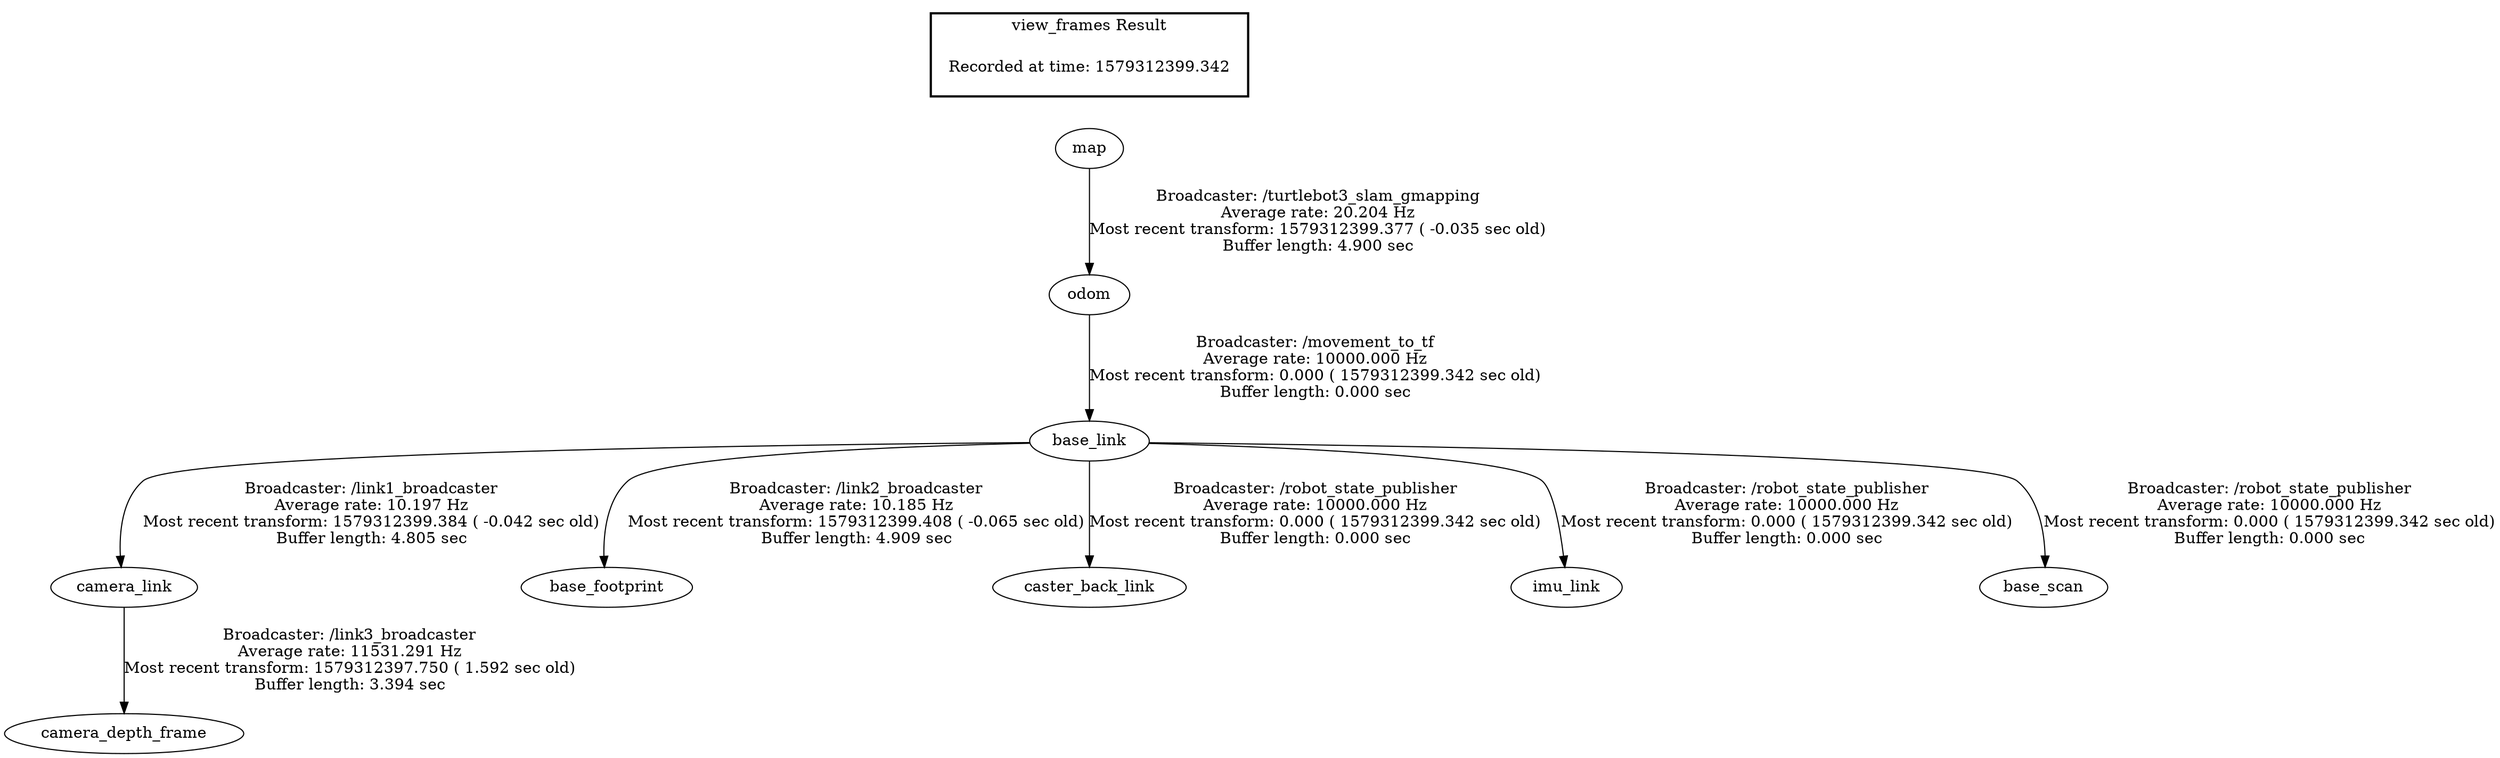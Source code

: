 digraph G {
"camera_link" -> "camera_depth_frame"[label="Broadcaster: /link3_broadcaster\nAverage rate: 11531.291 Hz\nMost recent transform: 1579312397.750 ( 1.592 sec old)\nBuffer length: 3.394 sec\n"];
"base_link" -> "camera_link"[label="Broadcaster: /link1_broadcaster\nAverage rate: 10.197 Hz\nMost recent transform: 1579312399.384 ( -0.042 sec old)\nBuffer length: 4.805 sec\n"];
"odom" -> "base_link"[label="Broadcaster: /movement_to_tf\nAverage rate: 10000.000 Hz\nMost recent transform: 0.000 ( 1579312399.342 sec old)\nBuffer length: 0.000 sec\n"];
"base_link" -> "base_footprint"[label="Broadcaster: /link2_broadcaster\nAverage rate: 10.185 Hz\nMost recent transform: 1579312399.408 ( -0.065 sec old)\nBuffer length: 4.909 sec\n"];
"base_link" -> "caster_back_link"[label="Broadcaster: /robot_state_publisher\nAverage rate: 10000.000 Hz\nMost recent transform: 0.000 ( 1579312399.342 sec old)\nBuffer length: 0.000 sec\n"];
"base_link" -> "imu_link"[label="Broadcaster: /robot_state_publisher\nAverage rate: 10000.000 Hz\nMost recent transform: 0.000 ( 1579312399.342 sec old)\nBuffer length: 0.000 sec\n"];
"base_link" -> "base_scan"[label="Broadcaster: /robot_state_publisher\nAverage rate: 10000.000 Hz\nMost recent transform: 0.000 ( 1579312399.342 sec old)\nBuffer length: 0.000 sec\n"];
"map" -> "odom"[label="Broadcaster: /turtlebot3_slam_gmapping\nAverage rate: 20.204 Hz\nMost recent transform: 1579312399.377 ( -0.035 sec old)\nBuffer length: 4.900 sec\n"];
edge [style=invis];
 subgraph cluster_legend { style=bold; color=black; label ="view_frames Result";
"Recorded at time: 1579312399.342"[ shape=plaintext ] ;
 }->"map";
}